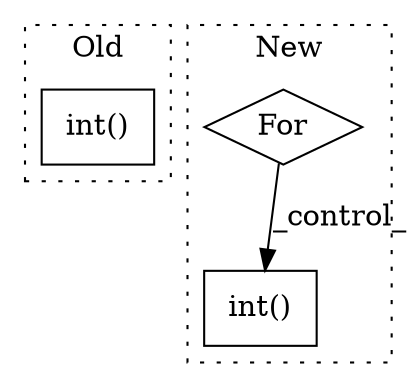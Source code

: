 digraph G {
subgraph cluster0 {
1 [label="int()" a="75" s="3452" l="59" shape="box"];
label = "Old";
style="dotted";
}
subgraph cluster1 {
2 [label="For" a="107" s="3488,3512" l="4,10" shape="diamond"];
3 [label="int()" a="75" s="3539" l="54" shape="box"];
label = "New";
style="dotted";
}
2 -> 3 [label="_control_"];
}